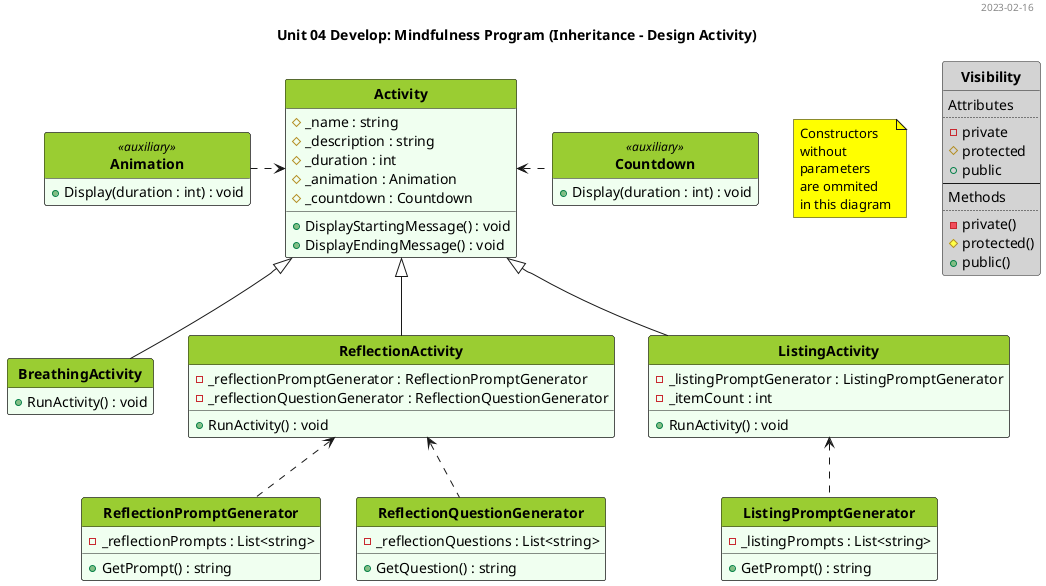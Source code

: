 @startuml test
hide circle
hide empty members
'skinparam BackgroundColor White/LightGreen
'skinparam classAttributeIconSize 0
skinparam style strictuml
'skinparam groupInheritance 2
'skinparam linetype ortho
'skinparam linetype polyline
'skinparam Nodesep 15
'skinparam Ranksep 25
'left to right direction
<style>
classDiagram {
  class {
    '-attributes and methods-
    'FontSize 14
    'FontColor black
    'BackgroundColor #fefece
    BackgroundColor #f0fff0
    'RoundCorner 0
    '-class name-
    header {
      'FontSize 12
      'FontColor Black
      FontStyle bold
      BackgroundColor YellowGreen
    }
  }
  note {
    BackgroundColor Yellow
  }
}
</style>

header 2023-02-16
title Unit 04 Develop: Mindfulness Program (Inheritance - Design Activity)

'legend top left
'  Constructors without parameters are ommited in this diagram
'endlegend

note "Constructors\nwithout\nparameters\nare ommited\nin this diagram" as N1

' Dummy class that explains visibility symbols
class Visibility #LightGray{
Attributes
..
- private
# protected
+ public
--
Methods
..
- private()
# protected()
+ public()
}

class Activity {
  # _name : string
  # _description : string
  # _duration : int
  # _animation : Animation
  # _countdown : Countdown
  + DisplayStartingMessage() : void
  + DisplayEndingMessage() : void
}

class BreathingActivity {
  + RunActivity() : void
}

class ReflectionActivity {
  - _reflectionPromptGenerator : ReflectionPromptGenerator
  - _reflectionQuestionGenerator : ReflectionQuestionGenerator
  + RunActivity() : void
}

class ListingActivity {
  - _listingPromptGenerator : ListingPromptGenerator
  - _itemCount : int
  + RunActivity() : void
}

class ReflectionPromptGenerator {
  - _reflectionPrompts : List<string>
  + GetPrompt() : string
}

class ReflectionQuestionGenerator {
  - _reflectionQuestions : List<string>
  + GetQuestion() : string
}

class ListingPromptGenerator {
  - _listingPrompts : List<string>
  + GetPrompt() : string
}

class Animation <<auxiliary>> {
  + Display(duration : int) : void
}

class Countdown <<auxiliary>> {
  + Display(duration : int) : void
}

Activity <|-- BreathingActivity
Activity <|-- ReflectionActivity
Activity <|-- ListingActivity
ReflectionActivity <.. ReflectionPromptGenerator
ReflectionActivity <.. ReflectionQuestionGenerator
ListingActivity <.. ListingPromptGenerator
Activity <.left. Animation
Activity <.right. Countdown

@enduml